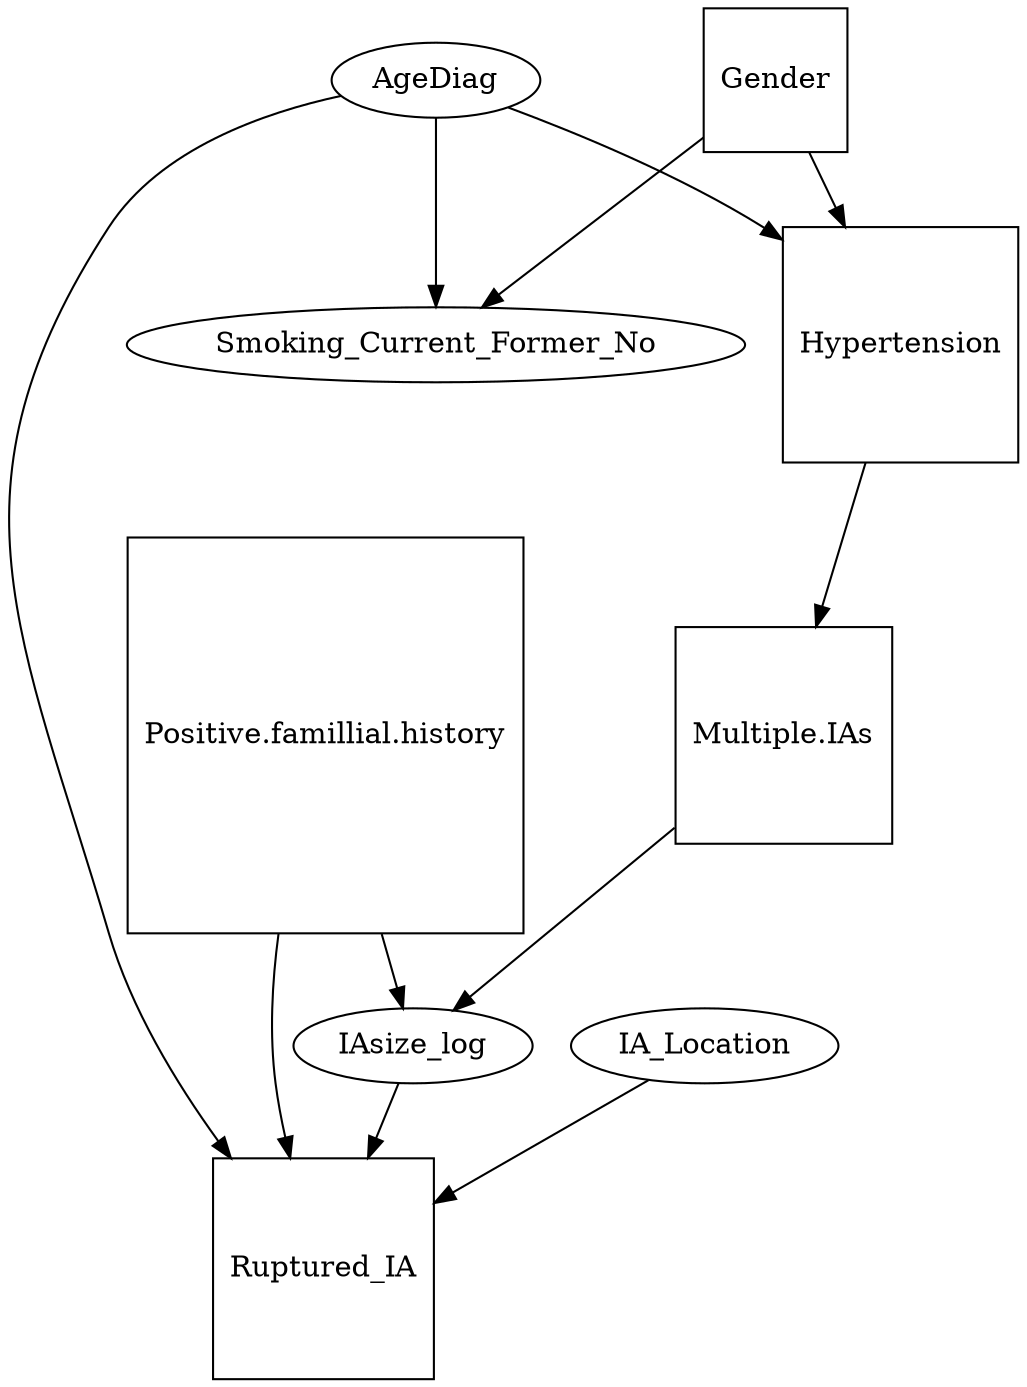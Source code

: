digraph dag { 

"Gender"[shape=square];
"Positive.famillial.history"[shape=square];
"AgeDiag"[shape=oval];
"Hypertension"[shape=square];
"IAsize_log"[shape=oval];
"Multiple.IAs"[shape=square];
"Ruptured_IA"[shape=square];



"Gender"->"Hypertension";
"Gender"->"Smoking_Current_Former_No";
"Positive.famillial.history"->"IAsize_log";
"Positive.famillial.history"->"Ruptured_IA";
"AgeDiag"->"Hypertension";
"AgeDiag"->"Smoking_Current_Former_No";
"AgeDiag"->"Ruptured_IA";
"Hypertension"->"Multiple.IAs";
"IA_Location"->"Ruptured_IA";
"IAsize_log"->"Ruptured_IA";
"Multiple.IAs"->"IAsize_log";

}

